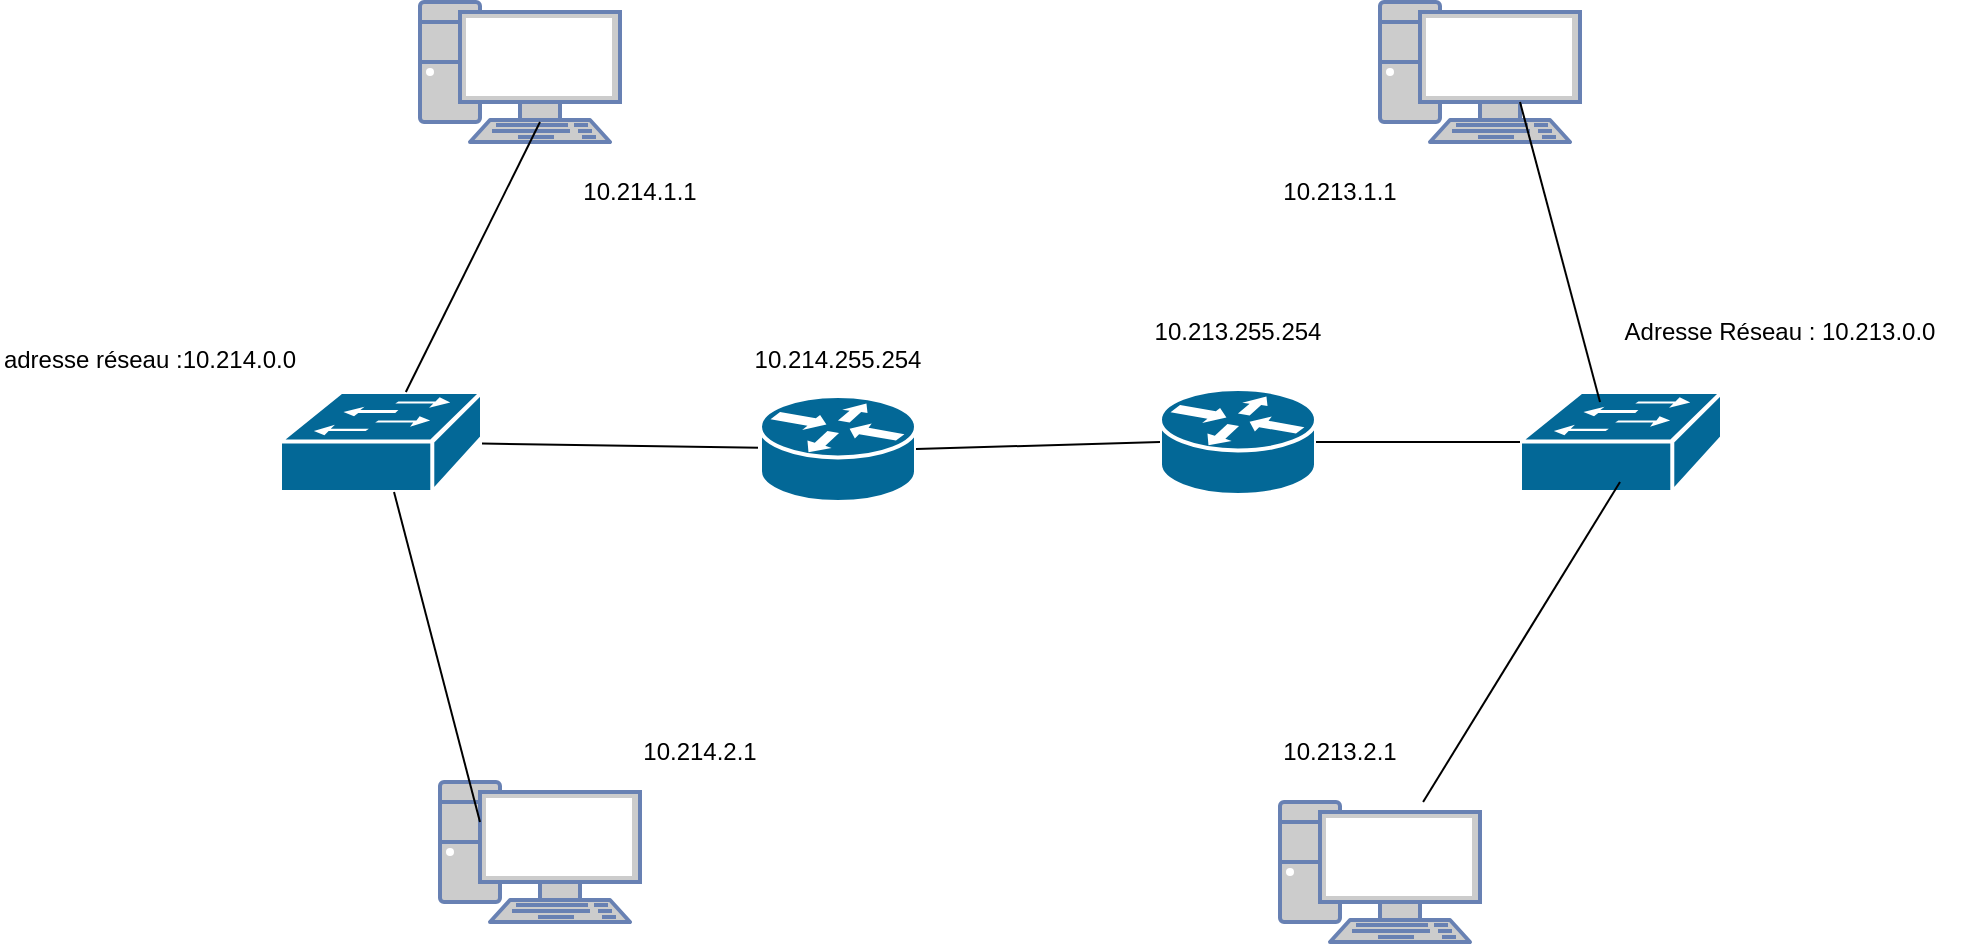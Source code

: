 <mxfile version="20.8.5" type="github">
  <diagram id="ZHwAZTy64rg_XTrjgx6D" name="Page-1">
    <mxGraphModel dx="1877" dy="549" grid="1" gridSize="10" guides="1" tooltips="1" connect="1" arrows="1" fold="1" page="1" pageScale="1" pageWidth="827" pageHeight="1169" math="0" shadow="0">
      <root>
        <mxCell id="0" />
        <mxCell id="1" parent="0" />
        <mxCell id="MFdFgDO3fqfFfea4Wmhk-1" value="" style="shape=mxgraph.cisco.routers.router;sketch=0;html=1;pointerEvents=1;dashed=0;fillColor=#036897;strokeColor=#ffffff;strokeWidth=2;verticalLabelPosition=bottom;verticalAlign=top;align=center;outlineConnect=0;" vertex="1" parent="1">
          <mxGeometry x="470" y="253.5" width="78" height="53" as="geometry" />
        </mxCell>
        <mxCell id="MFdFgDO3fqfFfea4Wmhk-4" value="" style="shape=mxgraph.cisco.switches.workgroup_switch;html=1;pointerEvents=1;dashed=0;fillColor=#036897;strokeColor=#ffffff;strokeWidth=2;verticalLabelPosition=bottom;verticalAlign=top;align=center;outlineConnect=0;" vertex="1" parent="1">
          <mxGeometry x="650" y="255" width="101" height="50" as="geometry" />
        </mxCell>
        <mxCell id="MFdFgDO3fqfFfea4Wmhk-5" value="" style="shape=mxgraph.cisco.switches.workgroup_switch;html=1;pointerEvents=1;dashed=0;fillColor=#036897;strokeColor=#ffffff;strokeWidth=2;verticalLabelPosition=bottom;verticalAlign=top;align=center;outlineConnect=0;" vertex="1" parent="1">
          <mxGeometry x="30" y="255" width="101" height="50" as="geometry" />
        </mxCell>
        <mxCell id="MFdFgDO3fqfFfea4Wmhk-6" value="" style="fontColor=#0066CC;verticalAlign=top;verticalLabelPosition=bottom;labelPosition=center;align=center;html=1;outlineConnect=0;fillColor=#CCCCCC;strokeColor=#6881B3;gradientColor=none;gradientDirection=north;strokeWidth=2;shape=mxgraph.networks.pc;" vertex="1" parent="1">
          <mxGeometry x="580" y="60" width="100" height="70" as="geometry" />
        </mxCell>
        <mxCell id="MFdFgDO3fqfFfea4Wmhk-7" value="" style="fontColor=#0066CC;verticalAlign=top;verticalLabelPosition=bottom;labelPosition=center;align=center;html=1;outlineConnect=0;fillColor=#CCCCCC;strokeColor=#6881B3;gradientColor=none;gradientDirection=north;strokeWidth=2;shape=mxgraph.networks.pc;" vertex="1" parent="1">
          <mxGeometry x="530" y="460" width="100" height="70" as="geometry" />
        </mxCell>
        <mxCell id="MFdFgDO3fqfFfea4Wmhk-8" value="" style="fontColor=#0066CC;verticalAlign=top;verticalLabelPosition=bottom;labelPosition=center;align=center;html=1;outlineConnect=0;fillColor=#CCCCCC;strokeColor=#6881B3;gradientColor=none;gradientDirection=north;strokeWidth=2;shape=mxgraph.networks.pc;" vertex="1" parent="1">
          <mxGeometry x="100" y="60" width="100" height="70" as="geometry" />
        </mxCell>
        <mxCell id="MFdFgDO3fqfFfea4Wmhk-9" value="" style="fontColor=#0066CC;verticalAlign=top;verticalLabelPosition=bottom;labelPosition=center;align=center;html=1;outlineConnect=0;fillColor=#CCCCCC;strokeColor=#6881B3;gradientColor=none;gradientDirection=north;strokeWidth=2;shape=mxgraph.networks.pc;" vertex="1" parent="1">
          <mxGeometry x="110" y="450" width="100" height="70" as="geometry" />
        </mxCell>
        <mxCell id="MFdFgDO3fqfFfea4Wmhk-10" value="" style="endArrow=none;html=1;rounded=0;" edge="1" parent="1" source="MFdFgDO3fqfFfea4Wmhk-5" target="MFdFgDO3fqfFfea4Wmhk-26">
          <mxGeometry width="50" height="50" relative="1" as="geometry">
            <mxPoint x="310" y="310" as="sourcePoint" />
            <mxPoint x="250" y="279" as="targetPoint" />
          </mxGeometry>
        </mxCell>
        <mxCell id="MFdFgDO3fqfFfea4Wmhk-11" value="" style="endArrow=none;html=1;rounded=0;" edge="1" parent="1">
          <mxGeometry width="50" height="50" relative="1" as="geometry">
            <mxPoint x="690" y="260" as="sourcePoint" />
            <mxPoint x="650" y="110" as="targetPoint" />
          </mxGeometry>
        </mxCell>
        <mxCell id="MFdFgDO3fqfFfea4Wmhk-13" value="" style="endArrow=none;html=1;rounded=0;" edge="1" parent="1" source="MFdFgDO3fqfFfea4Wmhk-7">
          <mxGeometry width="50" height="50" relative="1" as="geometry">
            <mxPoint x="650" y="350" as="sourcePoint" />
            <mxPoint x="700" y="300" as="targetPoint" />
          </mxGeometry>
        </mxCell>
        <mxCell id="MFdFgDO3fqfFfea4Wmhk-15" value="" style="endArrow=none;html=1;rounded=0;" edge="1" parent="1" source="MFdFgDO3fqfFfea4Wmhk-5">
          <mxGeometry width="50" height="50" relative="1" as="geometry">
            <mxPoint x="110" y="170" as="sourcePoint" />
            <mxPoint x="160" y="120" as="targetPoint" />
          </mxGeometry>
        </mxCell>
        <mxCell id="MFdFgDO3fqfFfea4Wmhk-16" value="" style="endArrow=none;html=1;rounded=0;" edge="1" parent="1" target="MFdFgDO3fqfFfea4Wmhk-5">
          <mxGeometry width="50" height="50" relative="1" as="geometry">
            <mxPoint x="130" y="470" as="sourcePoint" />
            <mxPoint x="180" y="420" as="targetPoint" />
          </mxGeometry>
        </mxCell>
        <mxCell id="MFdFgDO3fqfFfea4Wmhk-18" value="" style="endArrow=none;html=1;rounded=0;" edge="1" parent="1" source="MFdFgDO3fqfFfea4Wmhk-1" target="MFdFgDO3fqfFfea4Wmhk-4">
          <mxGeometry width="50" height="50" relative="1" as="geometry">
            <mxPoint x="400" y="290" as="sourcePoint" />
            <mxPoint x="450" y="240" as="targetPoint" />
          </mxGeometry>
        </mxCell>
        <mxCell id="MFdFgDO3fqfFfea4Wmhk-19" value="&lt;font style=&quot;vertical-align: inherit;&quot;&gt;&lt;font style=&quot;vertical-align: inherit;&quot;&gt;10.214.1.1&lt;/font&gt;&lt;/font&gt;" style="text;strokeColor=none;align=center;fillColor=none;html=1;verticalAlign=middle;whiteSpace=wrap;rounded=0;" vertex="1" parent="1">
          <mxGeometry x="180" y="140" width="60" height="30" as="geometry" />
        </mxCell>
        <mxCell id="MFdFgDO3fqfFfea4Wmhk-20" value="&lt;font style=&quot;vertical-align: inherit;&quot;&gt;&lt;font style=&quot;vertical-align: inherit;&quot;&gt;&lt;font style=&quot;vertical-align: inherit;&quot;&gt;&lt;font style=&quot;vertical-align: inherit;&quot;&gt;&lt;font style=&quot;vertical-align: inherit;&quot;&gt;&lt;font style=&quot;vertical-align: inherit;&quot;&gt;adresse réseau :10.214.0.0&lt;/font&gt;&lt;/font&gt;&lt;/font&gt;&lt;/font&gt;&lt;/font&gt;&lt;/font&gt;" style="text;strokeColor=none;align=center;fillColor=none;html=1;verticalAlign=middle;whiteSpace=wrap;rounded=0;" vertex="1" parent="1">
          <mxGeometry x="-110" y="223.5" width="150" height="30" as="geometry" />
        </mxCell>
        <mxCell id="MFdFgDO3fqfFfea4Wmhk-21" value="&lt;font style=&quot;vertical-align: inherit;&quot;&gt;&lt;font style=&quot;vertical-align: inherit;&quot;&gt;&lt;font style=&quot;vertical-align: inherit;&quot;&gt;&lt;font style=&quot;vertical-align: inherit;&quot;&gt;10.214.2.1&lt;/font&gt;&lt;/font&gt;&lt;/font&gt;&lt;/font&gt;" style="text;strokeColor=none;align=center;fillColor=none;html=1;verticalAlign=middle;whiteSpace=wrap;rounded=0;" vertex="1" parent="1">
          <mxGeometry x="210" y="420" width="60" height="30" as="geometry" />
        </mxCell>
        <mxCell id="MFdFgDO3fqfFfea4Wmhk-23" value="&lt;font style=&quot;vertical-align: inherit;&quot;&gt;&lt;font style=&quot;vertical-align: inherit;&quot;&gt;&lt;font style=&quot;vertical-align: inherit;&quot;&gt;&lt;font style=&quot;vertical-align: inherit;&quot;&gt;&lt;font style=&quot;vertical-align: inherit;&quot;&gt;&lt;font style=&quot;vertical-align: inherit;&quot;&gt;Adresse Réseau&amp;nbsp;: 10.213.0.0&lt;/font&gt;&lt;/font&gt;&lt;/font&gt;&lt;/font&gt;&lt;/font&gt;&lt;/font&gt;" style="text;strokeColor=none;align=center;fillColor=none;html=1;verticalAlign=middle;whiteSpace=wrap;rounded=0;" vertex="1" parent="1">
          <mxGeometry x="690" y="210" width="180" height="30" as="geometry" />
        </mxCell>
        <mxCell id="MFdFgDO3fqfFfea4Wmhk-24" value="&lt;font style=&quot;vertical-align: inherit;&quot;&gt;&lt;font style=&quot;vertical-align: inherit;&quot;&gt;&lt;font style=&quot;vertical-align: inherit;&quot;&gt;&lt;font style=&quot;vertical-align: inherit;&quot;&gt;10.213.2.1&lt;/font&gt;&lt;/font&gt;&lt;/font&gt;&lt;/font&gt;" style="text;strokeColor=none;align=center;fillColor=none;html=1;verticalAlign=middle;whiteSpace=wrap;rounded=0;" vertex="1" parent="1">
          <mxGeometry x="530" y="420" width="60" height="30" as="geometry" />
        </mxCell>
        <mxCell id="MFdFgDO3fqfFfea4Wmhk-25" value="&lt;font style=&quot;vertical-align: inherit;&quot;&gt;&lt;font style=&quot;vertical-align: inherit;&quot;&gt;&lt;font style=&quot;vertical-align: inherit;&quot;&gt;&lt;font style=&quot;vertical-align: inherit;&quot;&gt;10.213.1.1&lt;/font&gt;&lt;/font&gt;&lt;/font&gt;&lt;/font&gt;" style="text;strokeColor=none;align=center;fillColor=none;html=1;verticalAlign=middle;whiteSpace=wrap;rounded=0;" vertex="1" parent="1">
          <mxGeometry x="530" y="140" width="60" height="30" as="geometry" />
        </mxCell>
        <mxCell id="MFdFgDO3fqfFfea4Wmhk-26" value="" style="shape=mxgraph.cisco.routers.router;sketch=0;html=1;pointerEvents=1;dashed=0;fillColor=#036897;strokeColor=#ffffff;strokeWidth=2;verticalLabelPosition=bottom;verticalAlign=top;align=center;outlineConnect=0;" vertex="1" parent="1">
          <mxGeometry x="270" y="257" width="78" height="53" as="geometry" />
        </mxCell>
        <mxCell id="MFdFgDO3fqfFfea4Wmhk-28" value="" style="endArrow=none;html=1;rounded=0;entryX=0;entryY=0.5;entryDx=0;entryDy=0;entryPerimeter=0;exitX=1;exitY=0.5;exitDx=0;exitDy=0;exitPerimeter=0;" edge="1" parent="1" source="MFdFgDO3fqfFfea4Wmhk-26" target="MFdFgDO3fqfFfea4Wmhk-1">
          <mxGeometry width="50" height="50" relative="1" as="geometry">
            <mxPoint x="310" y="320" as="sourcePoint" />
            <mxPoint x="360" y="270" as="targetPoint" />
          </mxGeometry>
        </mxCell>
        <mxCell id="MFdFgDO3fqfFfea4Wmhk-29" value="&lt;font style=&quot;vertical-align: inherit;&quot;&gt;&lt;font style=&quot;vertical-align: inherit;&quot;&gt;&lt;font style=&quot;vertical-align: inherit;&quot;&gt;&lt;font style=&quot;vertical-align: inherit;&quot;&gt;10.214.255.254&lt;/font&gt;&lt;/font&gt;&lt;/font&gt;&lt;/font&gt;" style="text;strokeColor=none;align=center;fillColor=none;html=1;verticalAlign=middle;whiteSpace=wrap;rounded=0;" vertex="1" parent="1">
          <mxGeometry x="279" y="223.5" width="60" height="30" as="geometry" />
        </mxCell>
        <mxCell id="MFdFgDO3fqfFfea4Wmhk-31" value="&lt;font style=&quot;vertical-align: inherit;&quot;&gt;&lt;font style=&quot;vertical-align: inherit;&quot;&gt;&lt;font style=&quot;vertical-align: inherit;&quot;&gt;&lt;font style=&quot;vertical-align: inherit;&quot;&gt;&lt;font style=&quot;vertical-align: inherit;&quot;&gt;&lt;font style=&quot;vertical-align: inherit;&quot;&gt;10.213.255.254&lt;/font&gt;&lt;/font&gt;&lt;/font&gt;&lt;/font&gt;&lt;/font&gt;&lt;/font&gt;" style="text;strokeColor=none;align=center;fillColor=none;html=1;verticalAlign=middle;whiteSpace=wrap;rounded=0;" vertex="1" parent="1">
          <mxGeometry x="479" y="210" width="60" height="30" as="geometry" />
        </mxCell>
      </root>
    </mxGraphModel>
  </diagram>
</mxfile>
